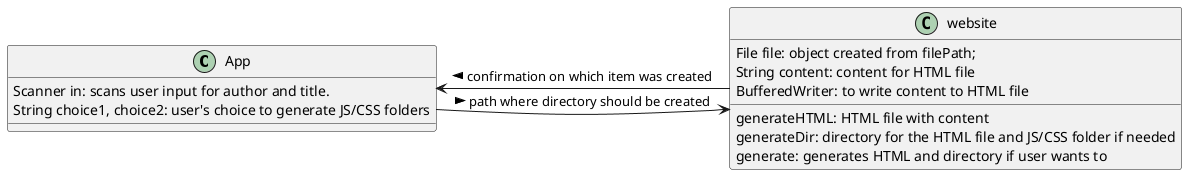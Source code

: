 @startuml
class App {
Scanner in: scans user input for author and title.
String choice1, choice2: user's choice to generate JS/CSS folders
}

class website {
{method} generateHTML: HTML file with content
{method} generateDir: directory for the HTML file and JS/CSS folder if needed
{method} generate: generates HTML and directory if user wants to

File file: object created from filePath;
String content: content for HTML file
BufferedWriter: to write content to HTML file
}

App --> website: > path where directory should be created
website -> App: > confirmation on which item was created

@enduml